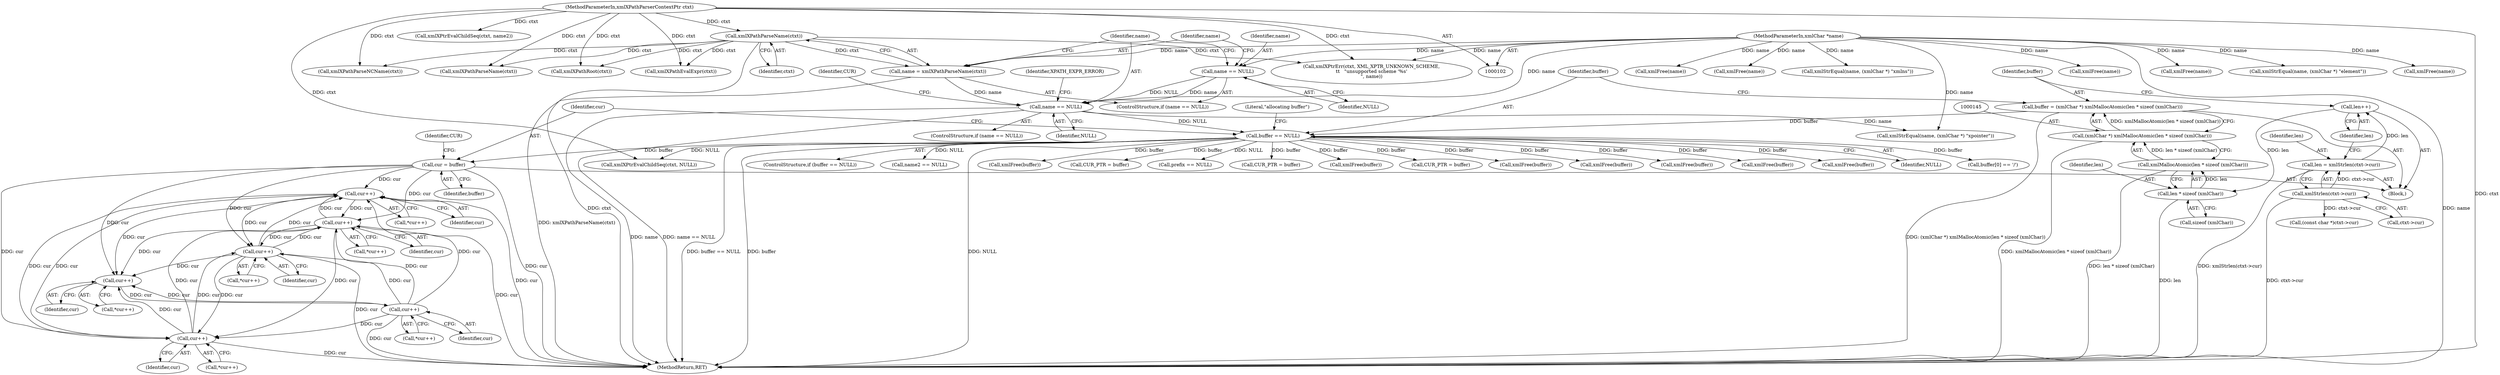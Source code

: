 digraph "0_Chrome_4c46d7a5b0af9b7d320e709291b270ab7cf07e83@pointer" {
"1000183" [label="(Call,cur++)"];
"1000159" [label="(Call,cur = buffer)"];
"1000152" [label="(Call,buffer == NULL)"];
"1000142" [label="(Call,buffer = (xmlChar *) xmlMallocAtomic(len * sizeof (xmlChar)))"];
"1000144" [label="(Call,(xmlChar *) xmlMallocAtomic(len * sizeof (xmlChar)))"];
"1000146" [label="(Call,xmlMallocAtomic(len * sizeof (xmlChar)))"];
"1000147" [label="(Call,len * sizeof (xmlChar))"];
"1000140" [label="(Call,len++)"];
"1000134" [label="(Call,len = xmlStrlen(ctxt->cur))"];
"1000136" [label="(Call,xmlStrlen(ctxt->cur))"];
"1000119" [label="(Call,name == NULL)"];
"1000114" [label="(Call,name = xmlXPathParseName(ctxt))"];
"1000116" [label="(Call,xmlXPathParseName(ctxt))"];
"1000103" [label="(MethodParameterIn,xmlXPathParserContextPtr ctxt)"];
"1000104" [label="(MethodParameterIn,xmlChar *name)"];
"1000111" [label="(Call,name == NULL)"];
"1000221" [label="(Call,cur++)"];
"1000183" [label="(Call,cur++)"];
"1000196" [label="(Call,cur++)"];
"1000233" [label="(Call,cur++)"];
"1000228" [label="(Call,cur++)"];
"1000240" [label="(Call,cur++)"];
"1000272" [label="(Call,CUR_PTR = buffer)"];
"1000121" [label="(Identifier,NULL)"];
"1000221" [label="(Call,cur++)"];
"1000382" [label="(Call,prefix == NULL)"];
"1000112" [label="(Identifier,name)"];
"1000262" [label="(Call,xmlStrEqual(name, (xmlChar *) \"xpointer\"))"];
"1000113" [label="(Identifier,NULL)"];
"1000126" [label="(Identifier,CUR)"];
"1000374" [label="(Call,CUR_PTR = buffer)"];
"1000115" [label="(Identifier,name)"];
"1000379" [label="(Call,xmlXPathParseNCName(ctxt))"];
"1000135" [label="(Identifier,len)"];
"1000118" [label="(ControlStructure,if (name == NULL))"];
"1000442" [label="(Call,xmlFree(buffer))"];
"1000195" [label="(Call,*cur++)"];
"1000103" [label="(MethodParameterIn,xmlXPathParserContextPtr ctxt)"];
"1000164" [label="(Identifier,CUR)"];
"1000141" [label="(Identifier,len)"];
"1000104" [label="(MethodParameterIn,xmlChar *name)"];
"1000353" [label="(Call,xmlXPtrEvalChildSeq(ctxt, name2))"];
"1000134" [label="(Call,len = xmlStrlen(ctxt->cur))"];
"1000234" [label="(Identifier,cur)"];
"1000320" [label="(Call,CUR_PTR = buffer)"];
"1000123" [label="(Identifier,XPATH_EXPR_ERROR)"];
"1000197" [label="(Identifier,cur)"];
"1000400" [label="(Call,xmlFree(buffer))"];
"1000146" [label="(Call,xmlMallocAtomic(len * sizeof (xmlChar)))"];
"1000161" [label="(Identifier,buffer)"];
"1000111" [label="(Call,name == NULL)"];
"1000220" [label="(Call,*cur++)"];
"1000330" [label="(Call,xmlXPathRoot(ctxt))"];
"1000140" [label="(Call,len++)"];
"1000148" [label="(Identifier,len)"];
"1000468" [label="(Call,xmlFree(buffer))"];
"1000240" [label="(Call,cur++)"];
"1000241" [label="(Identifier,cur)"];
"1000349" [label="(Call,xmlFree(buffer))"];
"1000332" [label="(Call,xmlXPtrEvalChildSeq(ctxt, NULL))"];
"1000182" [label="(Call,*cur++)"];
"1000183" [label="(Call,cur++)"];
"1000361" [label="(Call,xmlStrEqual(name, (xmlChar *) \"xmlns\"))"];
"1000184" [label="(Identifier,cur)"];
"1000114" [label="(Call,name = xmlXPathParseName(ctxt))"];
"1000257" [label="(Call,xmlFree(buffer))"];
"1000386" [label="(Call,xmlFree(buffer))"];
"1000143" [label="(Identifier,buffer)"];
"1000136" [label="(Call,xmlStrlen(ctxt->cur))"];
"1000120" [label="(Identifier,name)"];
"1000425" [label="(Call,xmlFree(name))"];
"1000157" [label="(Literal,\"allocating buffer\")"];
"1000116" [label="(Call,xmlXPathParseName(ctxt))"];
"1000302" [label="(Call,xmlXPathEvalExpr(ctxt))"];
"1000402" [label="(Call,xmlFree(name))"];
"1000411" [label="(Call,(const char *)ctxt->cur)"];
"1000463" [label="(Call,xmlXPtrErr(ctxt, XML_XPTR_UNKNOWN_SCHEME,\n\t\t   \"unsupported scheme '%s'\n\", name))"];
"1000110" [label="(ControlStructure,if (name == NULL))"];
"1000154" [label="(Identifier,NULL)"];
"1000149" [label="(Call,sizeof (xmlChar))"];
"1000239" [label="(Call,*cur++)"];
"1000142" [label="(Call,buffer = (xmlChar *) xmlMallocAtomic(len * sizeof (xmlChar)))"];
"1000137" [label="(Call,ctxt->cur)"];
"1000309" [label="(Call,xmlStrEqual(name, (xmlChar *) \"element\"))"];
"1000324" [label="(Call,buffer[0] == '/')"];
"1000153" [label="(Identifier,buffer)"];
"1000151" [label="(ControlStructure,if (buffer == NULL))"];
"1000444" [label="(Call,xmlFree(name))"];
"1000228" [label="(Call,cur++)"];
"1000342" [label="(Call,name2 == NULL)"];
"1000227" [label="(Call,*cur++)"];
"1000160" [label="(Identifier,cur)"];
"1000196" [label="(Call,cur++)"];
"1000119" [label="(Call,name == NULL)"];
"1000472" [label="(MethodReturn,RET)"];
"1000147" [label="(Call,len * sizeof (xmlChar))"];
"1000222" [label="(Identifier,cur)"];
"1000117" [label="(Identifier,ctxt)"];
"1000144" [label="(Call,(xmlChar *) xmlMallocAtomic(len * sizeof (xmlChar)))"];
"1000233" [label="(Call,cur++)"];
"1000105" [label="(Block,)"];
"1000229" [label="(Identifier,cur)"];
"1000232" [label="(Call,*cur++)"];
"1000159" [label="(Call,cur = buffer)"];
"1000423" [label="(Call,xmlFree(buffer))"];
"1000339" [label="(Call,xmlXPathParseName(ctxt))"];
"1000152" [label="(Call,buffer == NULL)"];
"1000388" [label="(Call,xmlFree(name))"];
"1000470" [label="(Call,xmlFree(name))"];
"1000183" -> "1000182"  [label="AST: "];
"1000183" -> "1000184"  [label="CFG: "];
"1000184" -> "1000183"  [label="AST: "];
"1000182" -> "1000183"  [label="CFG: "];
"1000183" -> "1000472"  [label="DDG: cur"];
"1000159" -> "1000183"  [label="DDG: cur"];
"1000221" -> "1000183"  [label="DDG: cur"];
"1000196" -> "1000183"  [label="DDG: cur"];
"1000233" -> "1000183"  [label="DDG: cur"];
"1000240" -> "1000183"  [label="DDG: cur"];
"1000183" -> "1000196"  [label="DDG: cur"];
"1000183" -> "1000221"  [label="DDG: cur"];
"1000183" -> "1000228"  [label="DDG: cur"];
"1000183" -> "1000240"  [label="DDG: cur"];
"1000159" -> "1000105"  [label="AST: "];
"1000159" -> "1000161"  [label="CFG: "];
"1000160" -> "1000159"  [label="AST: "];
"1000161" -> "1000159"  [label="AST: "];
"1000164" -> "1000159"  [label="CFG: "];
"1000159" -> "1000472"  [label="DDG: cur"];
"1000152" -> "1000159"  [label="DDG: buffer"];
"1000159" -> "1000196"  [label="DDG: cur"];
"1000159" -> "1000221"  [label="DDG: cur"];
"1000159" -> "1000228"  [label="DDG: cur"];
"1000159" -> "1000240"  [label="DDG: cur"];
"1000152" -> "1000151"  [label="AST: "];
"1000152" -> "1000154"  [label="CFG: "];
"1000153" -> "1000152"  [label="AST: "];
"1000154" -> "1000152"  [label="AST: "];
"1000157" -> "1000152"  [label="CFG: "];
"1000160" -> "1000152"  [label="CFG: "];
"1000152" -> "1000472"  [label="DDG: buffer == NULL"];
"1000152" -> "1000472"  [label="DDG: buffer"];
"1000152" -> "1000472"  [label="DDG: NULL"];
"1000142" -> "1000152"  [label="DDG: buffer"];
"1000119" -> "1000152"  [label="DDG: NULL"];
"1000152" -> "1000257"  [label="DDG: buffer"];
"1000152" -> "1000272"  [label="DDG: buffer"];
"1000152" -> "1000320"  [label="DDG: buffer"];
"1000152" -> "1000324"  [label="DDG: buffer"];
"1000152" -> "1000332"  [label="DDG: NULL"];
"1000152" -> "1000342"  [label="DDG: NULL"];
"1000152" -> "1000349"  [label="DDG: buffer"];
"1000152" -> "1000374"  [label="DDG: buffer"];
"1000152" -> "1000382"  [label="DDG: NULL"];
"1000152" -> "1000386"  [label="DDG: buffer"];
"1000152" -> "1000400"  [label="DDG: buffer"];
"1000152" -> "1000423"  [label="DDG: buffer"];
"1000152" -> "1000442"  [label="DDG: buffer"];
"1000152" -> "1000468"  [label="DDG: buffer"];
"1000142" -> "1000105"  [label="AST: "];
"1000142" -> "1000144"  [label="CFG: "];
"1000143" -> "1000142"  [label="AST: "];
"1000144" -> "1000142"  [label="AST: "];
"1000153" -> "1000142"  [label="CFG: "];
"1000142" -> "1000472"  [label="DDG: (xmlChar *) xmlMallocAtomic(len * sizeof (xmlChar))"];
"1000144" -> "1000142"  [label="DDG: xmlMallocAtomic(len * sizeof (xmlChar))"];
"1000144" -> "1000146"  [label="CFG: "];
"1000145" -> "1000144"  [label="AST: "];
"1000146" -> "1000144"  [label="AST: "];
"1000144" -> "1000472"  [label="DDG: xmlMallocAtomic(len * sizeof (xmlChar))"];
"1000146" -> "1000144"  [label="DDG: len * sizeof (xmlChar)"];
"1000146" -> "1000147"  [label="CFG: "];
"1000147" -> "1000146"  [label="AST: "];
"1000146" -> "1000472"  [label="DDG: len * sizeof (xmlChar)"];
"1000147" -> "1000146"  [label="DDG: len"];
"1000147" -> "1000149"  [label="CFG: "];
"1000148" -> "1000147"  [label="AST: "];
"1000149" -> "1000147"  [label="AST: "];
"1000147" -> "1000472"  [label="DDG: len"];
"1000140" -> "1000147"  [label="DDG: len"];
"1000140" -> "1000105"  [label="AST: "];
"1000140" -> "1000141"  [label="CFG: "];
"1000141" -> "1000140"  [label="AST: "];
"1000143" -> "1000140"  [label="CFG: "];
"1000134" -> "1000140"  [label="DDG: len"];
"1000134" -> "1000105"  [label="AST: "];
"1000134" -> "1000136"  [label="CFG: "];
"1000135" -> "1000134"  [label="AST: "];
"1000136" -> "1000134"  [label="AST: "];
"1000141" -> "1000134"  [label="CFG: "];
"1000134" -> "1000472"  [label="DDG: xmlStrlen(ctxt->cur)"];
"1000136" -> "1000134"  [label="DDG: ctxt->cur"];
"1000136" -> "1000137"  [label="CFG: "];
"1000137" -> "1000136"  [label="AST: "];
"1000136" -> "1000472"  [label="DDG: ctxt->cur"];
"1000136" -> "1000411"  [label="DDG: ctxt->cur"];
"1000119" -> "1000118"  [label="AST: "];
"1000119" -> "1000121"  [label="CFG: "];
"1000120" -> "1000119"  [label="AST: "];
"1000121" -> "1000119"  [label="AST: "];
"1000123" -> "1000119"  [label="CFG: "];
"1000126" -> "1000119"  [label="CFG: "];
"1000119" -> "1000472"  [label="DDG: name"];
"1000119" -> "1000472"  [label="DDG: name == NULL"];
"1000114" -> "1000119"  [label="DDG: name"];
"1000111" -> "1000119"  [label="DDG: name"];
"1000111" -> "1000119"  [label="DDG: NULL"];
"1000104" -> "1000119"  [label="DDG: name"];
"1000119" -> "1000262"  [label="DDG: name"];
"1000114" -> "1000110"  [label="AST: "];
"1000114" -> "1000116"  [label="CFG: "];
"1000115" -> "1000114"  [label="AST: "];
"1000116" -> "1000114"  [label="AST: "];
"1000120" -> "1000114"  [label="CFG: "];
"1000114" -> "1000472"  [label="DDG: xmlXPathParseName(ctxt)"];
"1000116" -> "1000114"  [label="DDG: ctxt"];
"1000104" -> "1000114"  [label="DDG: name"];
"1000116" -> "1000117"  [label="CFG: "];
"1000117" -> "1000116"  [label="AST: "];
"1000116" -> "1000472"  [label="DDG: ctxt"];
"1000103" -> "1000116"  [label="DDG: ctxt"];
"1000116" -> "1000302"  [label="DDG: ctxt"];
"1000116" -> "1000330"  [label="DDG: ctxt"];
"1000116" -> "1000339"  [label="DDG: ctxt"];
"1000116" -> "1000379"  [label="DDG: ctxt"];
"1000116" -> "1000463"  [label="DDG: ctxt"];
"1000103" -> "1000102"  [label="AST: "];
"1000103" -> "1000472"  [label="DDG: ctxt"];
"1000103" -> "1000302"  [label="DDG: ctxt"];
"1000103" -> "1000330"  [label="DDG: ctxt"];
"1000103" -> "1000332"  [label="DDG: ctxt"];
"1000103" -> "1000339"  [label="DDG: ctxt"];
"1000103" -> "1000353"  [label="DDG: ctxt"];
"1000103" -> "1000379"  [label="DDG: ctxt"];
"1000103" -> "1000463"  [label="DDG: ctxt"];
"1000104" -> "1000102"  [label="AST: "];
"1000104" -> "1000472"  [label="DDG: name"];
"1000104" -> "1000111"  [label="DDG: name"];
"1000104" -> "1000262"  [label="DDG: name"];
"1000104" -> "1000309"  [label="DDG: name"];
"1000104" -> "1000361"  [label="DDG: name"];
"1000104" -> "1000388"  [label="DDG: name"];
"1000104" -> "1000402"  [label="DDG: name"];
"1000104" -> "1000425"  [label="DDG: name"];
"1000104" -> "1000444"  [label="DDG: name"];
"1000104" -> "1000463"  [label="DDG: name"];
"1000104" -> "1000470"  [label="DDG: name"];
"1000111" -> "1000110"  [label="AST: "];
"1000111" -> "1000113"  [label="CFG: "];
"1000112" -> "1000111"  [label="AST: "];
"1000113" -> "1000111"  [label="AST: "];
"1000115" -> "1000111"  [label="CFG: "];
"1000120" -> "1000111"  [label="CFG: "];
"1000221" -> "1000220"  [label="AST: "];
"1000221" -> "1000222"  [label="CFG: "];
"1000222" -> "1000221"  [label="AST: "];
"1000220" -> "1000221"  [label="CFG: "];
"1000221" -> "1000472"  [label="DDG: cur"];
"1000221" -> "1000196"  [label="DDG: cur"];
"1000196" -> "1000221"  [label="DDG: cur"];
"1000233" -> "1000221"  [label="DDG: cur"];
"1000240" -> "1000221"  [label="DDG: cur"];
"1000221" -> "1000228"  [label="DDG: cur"];
"1000221" -> "1000240"  [label="DDG: cur"];
"1000196" -> "1000195"  [label="AST: "];
"1000196" -> "1000197"  [label="CFG: "];
"1000197" -> "1000196"  [label="AST: "];
"1000195" -> "1000196"  [label="CFG: "];
"1000196" -> "1000472"  [label="DDG: cur"];
"1000233" -> "1000196"  [label="DDG: cur"];
"1000240" -> "1000196"  [label="DDG: cur"];
"1000196" -> "1000228"  [label="DDG: cur"];
"1000196" -> "1000240"  [label="DDG: cur"];
"1000233" -> "1000232"  [label="AST: "];
"1000233" -> "1000234"  [label="CFG: "];
"1000234" -> "1000233"  [label="AST: "];
"1000232" -> "1000233"  [label="CFG: "];
"1000233" -> "1000472"  [label="DDG: cur"];
"1000233" -> "1000228"  [label="DDG: cur"];
"1000228" -> "1000233"  [label="DDG: cur"];
"1000233" -> "1000240"  [label="DDG: cur"];
"1000228" -> "1000227"  [label="AST: "];
"1000228" -> "1000229"  [label="CFG: "];
"1000229" -> "1000228"  [label="AST: "];
"1000227" -> "1000228"  [label="CFG: "];
"1000240" -> "1000228"  [label="DDG: cur"];
"1000240" -> "1000239"  [label="AST: "];
"1000240" -> "1000241"  [label="CFG: "];
"1000241" -> "1000240"  [label="AST: "];
"1000239" -> "1000240"  [label="CFG: "];
"1000240" -> "1000472"  [label="DDG: cur"];
}
